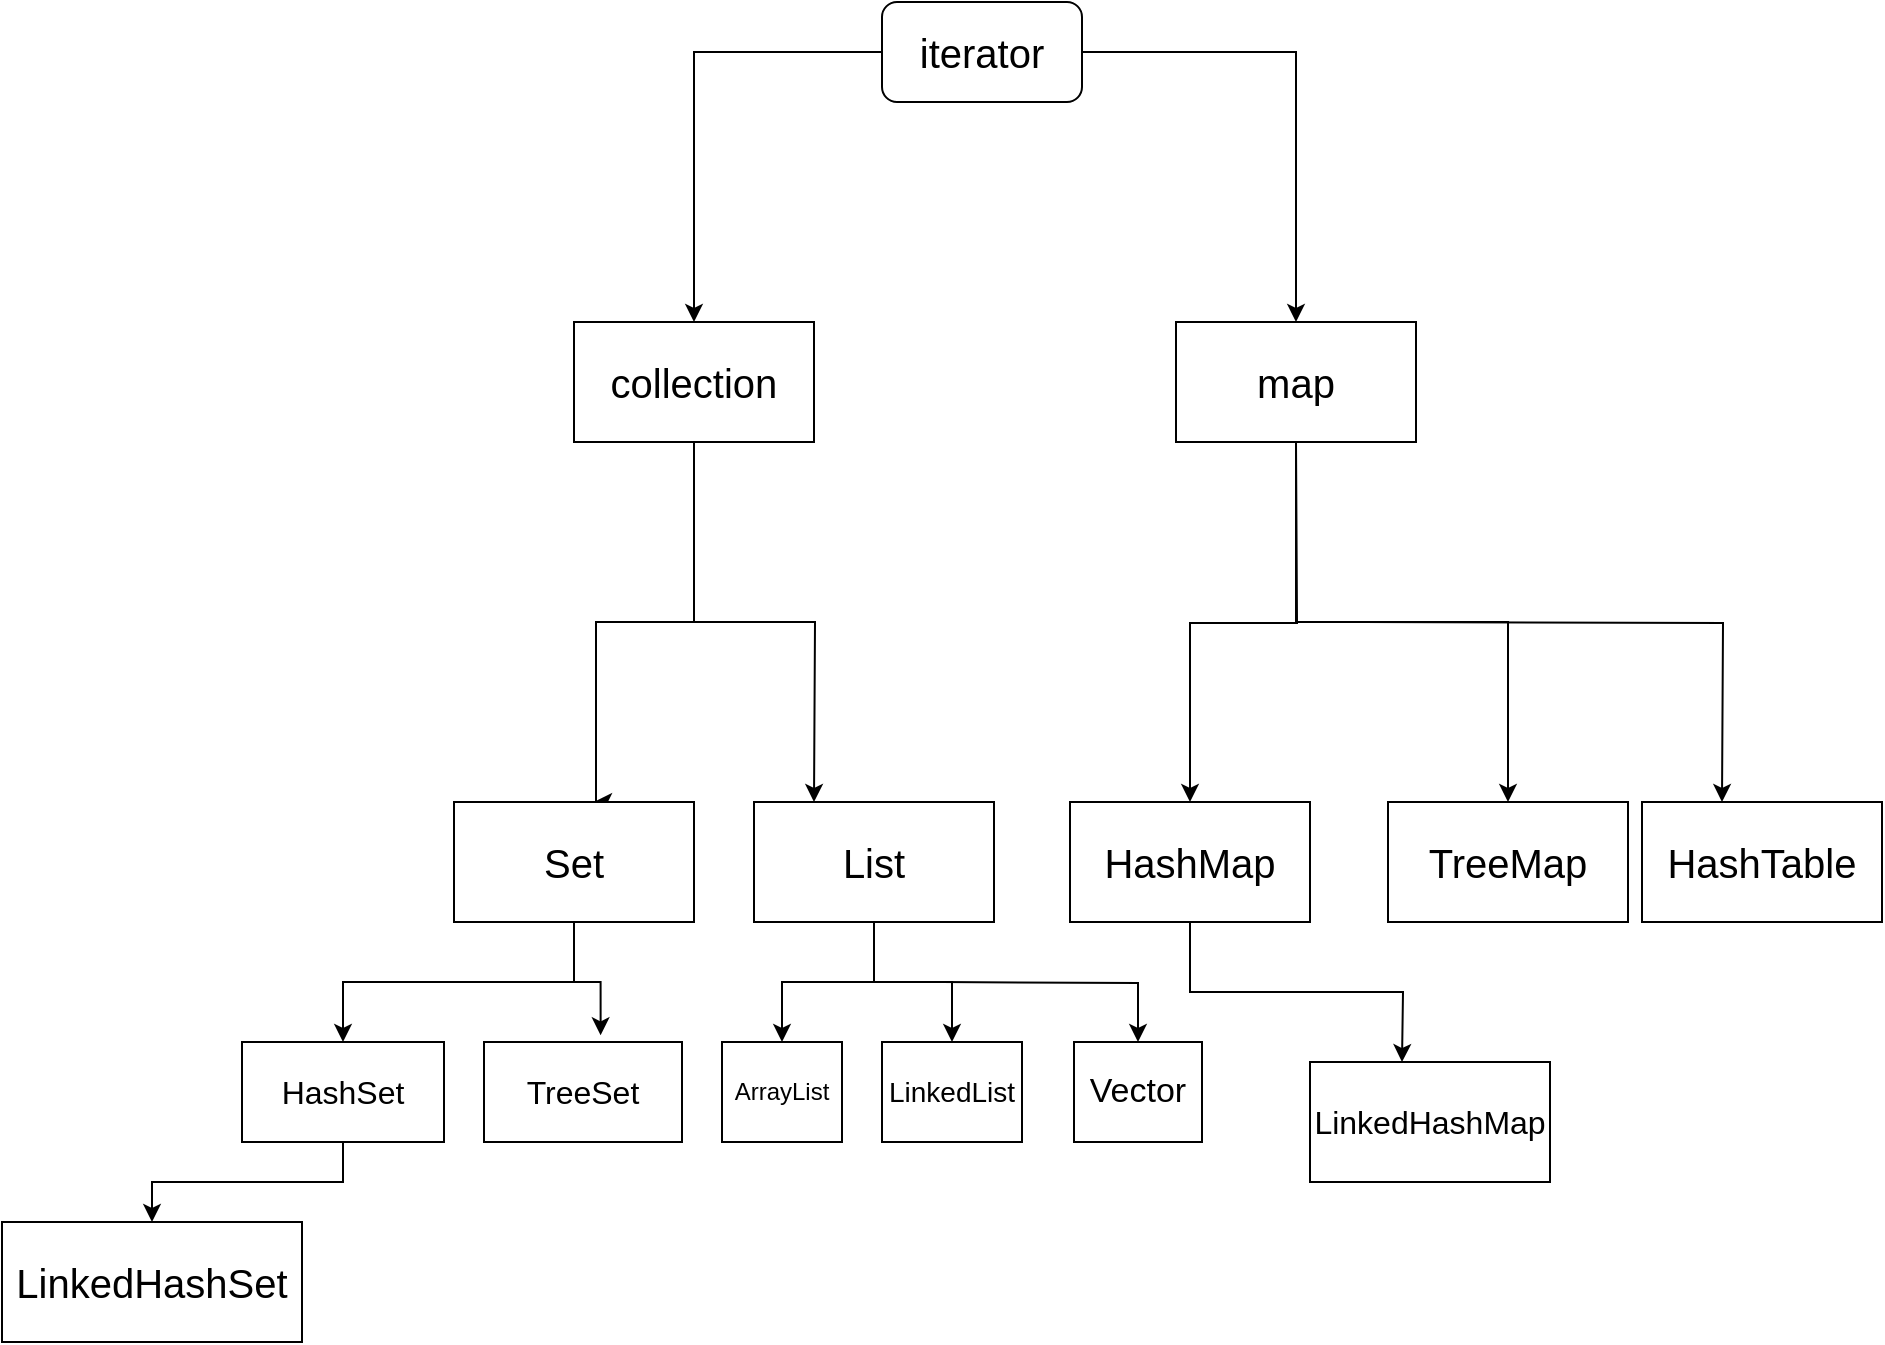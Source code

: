 <mxfile version="23.1.6" type="github">
  <diagram name="第 1 页" id="JrJ457NU4jjKF4ZleG-i">
    <mxGraphModel dx="1390" dy="573" grid="1" gridSize="10" guides="1" tooltips="1" connect="1" arrows="1" fold="1" page="1" pageScale="1" pageWidth="413" pageHeight="583" math="0" shadow="0">
      <root>
        <mxCell id="0" />
        <mxCell id="1" parent="0" />
        <mxCell id="VB6UHsv2Ijktvr-9zi-J-31" style="edgeStyle=orthogonalEdgeStyle;rounded=0;orthogonalLoop=1;jettySize=auto;html=1;entryX=0.5;entryY=0;entryDx=0;entryDy=0;" parent="1" source="VB6UHsv2Ijktvr-9zi-J-1" target="VB6UHsv2Ijktvr-9zi-J-4" edge="1">
          <mxGeometry relative="1" as="geometry" />
        </mxCell>
        <mxCell id="VB6UHsv2Ijktvr-9zi-J-32" style="edgeStyle=orthogonalEdgeStyle;rounded=0;orthogonalLoop=1;jettySize=auto;html=1;entryX=0.5;entryY=0;entryDx=0;entryDy=0;" parent="1" source="VB6UHsv2Ijktvr-9zi-J-1" target="VB6UHsv2Ijktvr-9zi-J-5" edge="1">
          <mxGeometry relative="1" as="geometry" />
        </mxCell>
        <mxCell id="VB6UHsv2Ijktvr-9zi-J-1" value="&lt;font style=&quot;font-size: 20px;&quot;&gt;iterator&lt;/font&gt;" style="rounded=1;whiteSpace=wrap;html=1;" parent="1" vertex="1">
          <mxGeometry x="360" y="90" width="100" height="50" as="geometry" />
        </mxCell>
        <mxCell id="VB6UHsv2Ijktvr-9zi-J-11" style="edgeStyle=orthogonalEdgeStyle;rounded=0;orthogonalLoop=1;jettySize=auto;html=1;" parent="1" source="VB6UHsv2Ijktvr-9zi-J-4" edge="1">
          <mxGeometry relative="1" as="geometry">
            <mxPoint x="216" y="490" as="targetPoint" />
            <Array as="points">
              <mxPoint x="266" y="400" />
              <mxPoint x="217" y="400" />
            </Array>
          </mxGeometry>
        </mxCell>
        <mxCell id="VB6UHsv2Ijktvr-9zi-J-12" style="edgeStyle=orthogonalEdgeStyle;rounded=0;orthogonalLoop=1;jettySize=auto;html=1;" parent="1" source="VB6UHsv2Ijktvr-9zi-J-4" edge="1">
          <mxGeometry relative="1" as="geometry">
            <mxPoint x="326" y="490" as="targetPoint" />
          </mxGeometry>
        </mxCell>
        <mxCell id="VB6UHsv2Ijktvr-9zi-J-4" value="&lt;font style=&quot;font-size: 20px;&quot;&gt;collection&lt;/font&gt;" style="rounded=0;whiteSpace=wrap;html=1;" parent="1" vertex="1">
          <mxGeometry x="206" y="250" width="120" height="60" as="geometry" />
        </mxCell>
        <mxCell id="VB6UHsv2Ijktvr-9zi-J-15" style="edgeStyle=orthogonalEdgeStyle;rounded=0;orthogonalLoop=1;jettySize=auto;html=1;entryX=0.5;entryY=0;entryDx=0;entryDy=0;" parent="1" target="VB6UHsv2Ijktvr-9zi-J-17" edge="1">
          <mxGeometry relative="1" as="geometry">
            <mxPoint x="496" y="480" as="targetPoint" />
            <mxPoint x="567" y="310" as="sourcePoint" />
          </mxGeometry>
        </mxCell>
        <mxCell id="VB6UHsv2Ijktvr-9zi-J-47" style="edgeStyle=orthogonalEdgeStyle;rounded=0;orthogonalLoop=1;jettySize=auto;html=1;entryX=0.5;entryY=0;entryDx=0;entryDy=0;" parent="1" source="VB6UHsv2Ijktvr-9zi-J-5" target="VB6UHsv2Ijktvr-9zi-J-18" edge="1">
          <mxGeometry relative="1" as="geometry" />
        </mxCell>
        <mxCell id="VB6UHsv2Ijktvr-9zi-J-49" style="edgeStyle=orthogonalEdgeStyle;rounded=0;orthogonalLoop=1;jettySize=auto;html=1;" parent="1" edge="1">
          <mxGeometry relative="1" as="geometry">
            <mxPoint x="780" y="490" as="targetPoint" />
            <mxPoint x="600" y="400" as="sourcePoint" />
          </mxGeometry>
        </mxCell>
        <mxCell id="VB6UHsv2Ijktvr-9zi-J-5" value="&lt;font style=&quot;font-size: 20px;&quot;&gt;map&lt;/font&gt;" style="rounded=0;whiteSpace=wrap;html=1;" parent="1" vertex="1">
          <mxGeometry x="507" y="250" width="120" height="60" as="geometry" />
        </mxCell>
        <mxCell id="VB6UHsv2Ijktvr-9zi-J-57" style="edgeStyle=orthogonalEdgeStyle;rounded=0;orthogonalLoop=1;jettySize=auto;html=1;exitX=0.5;exitY=1;exitDx=0;exitDy=0;entryX=0.5;entryY=0;entryDx=0;entryDy=0;" parent="1" source="VB6UHsv2Ijktvr-9zi-J-13" target="VB6UHsv2Ijktvr-9zi-J-26" edge="1">
          <mxGeometry relative="1" as="geometry" />
        </mxCell>
        <mxCell id="VB6UHsv2Ijktvr-9zi-J-13" value="&lt;font style=&quot;font-size: 20px;&quot;&gt;Set&lt;/font&gt;" style="rounded=0;whiteSpace=wrap;html=1;" parent="1" vertex="1">
          <mxGeometry x="146" y="490" width="120" height="60" as="geometry" />
        </mxCell>
        <mxCell id="VB6UHsv2Ijktvr-9zi-J-59" style="edgeStyle=orthogonalEdgeStyle;rounded=0;orthogonalLoop=1;jettySize=auto;html=1;entryX=0.5;entryY=0;entryDx=0;entryDy=0;" parent="1" source="VB6UHsv2Ijktvr-9zi-J-14" target="VB6UHsv2Ijktvr-9zi-J-34" edge="1">
          <mxGeometry relative="1" as="geometry" />
        </mxCell>
        <mxCell id="VB6UHsv2Ijktvr-9zi-J-60" style="edgeStyle=orthogonalEdgeStyle;rounded=0;orthogonalLoop=1;jettySize=auto;html=1;entryX=0.5;entryY=0;entryDx=0;entryDy=0;" parent="1" source="VB6UHsv2Ijktvr-9zi-J-14" target="VB6UHsv2Ijktvr-9zi-J-35" edge="1">
          <mxGeometry relative="1" as="geometry" />
        </mxCell>
        <mxCell id="VB6UHsv2Ijktvr-9zi-J-61" style="edgeStyle=orthogonalEdgeStyle;rounded=0;orthogonalLoop=1;jettySize=auto;html=1;" parent="1" target="VB6UHsv2Ijktvr-9zi-J-38" edge="1">
          <mxGeometry relative="1" as="geometry">
            <mxPoint x="390" y="580" as="sourcePoint" />
          </mxGeometry>
        </mxCell>
        <mxCell id="VB6UHsv2Ijktvr-9zi-J-14" value="&lt;font style=&quot;font-size: 20px;&quot;&gt;List&lt;/font&gt;" style="rounded=0;whiteSpace=wrap;html=1;" parent="1" vertex="1">
          <mxGeometry x="296" y="490" width="120" height="60" as="geometry" />
        </mxCell>
        <mxCell id="VB6UHsv2Ijktvr-9zi-J-39" style="edgeStyle=orthogonalEdgeStyle;rounded=0;orthogonalLoop=1;jettySize=auto;html=1;exitX=0.5;exitY=1;exitDx=0;exitDy=0;" parent="1" source="VB6UHsv2Ijktvr-9zi-J-17" edge="1">
          <mxGeometry relative="1" as="geometry">
            <mxPoint x="620" y="620" as="targetPoint" />
          </mxGeometry>
        </mxCell>
        <mxCell id="VB6UHsv2Ijktvr-9zi-J-17" value="&lt;font style=&quot;font-size: 20px;&quot;&gt;HashMap&lt;/font&gt;" style="rounded=0;whiteSpace=wrap;html=1;" parent="1" vertex="1">
          <mxGeometry x="454" y="490" width="120" height="60" as="geometry" />
        </mxCell>
        <mxCell id="VB6UHsv2Ijktvr-9zi-J-18" value="&lt;font style=&quot;font-size: 20px;&quot;&gt;TreeMap&lt;/font&gt;" style="rounded=0;whiteSpace=wrap;html=1;" parent="1" vertex="1">
          <mxGeometry x="613" y="490" width="120" height="60" as="geometry" />
        </mxCell>
        <mxCell id="VB6UHsv2Ijktvr-9zi-J-56" style="edgeStyle=orthogonalEdgeStyle;rounded=0;orthogonalLoop=1;jettySize=auto;html=1;entryX=0.5;entryY=0;entryDx=0;entryDy=0;" parent="1" source="VB6UHsv2Ijktvr-9zi-J-26" target="VB6UHsv2Ijktvr-9zi-J-55" edge="1">
          <mxGeometry relative="1" as="geometry" />
        </mxCell>
        <mxCell id="VB6UHsv2Ijktvr-9zi-J-26" value="&lt;font style=&quot;font-size: 16px;&quot;&gt;HashSet&lt;/font&gt;" style="rounded=0;whiteSpace=wrap;html=1;" parent="1" vertex="1">
          <mxGeometry x="40" y="610" width="101" height="50" as="geometry" />
        </mxCell>
        <mxCell id="VB6UHsv2Ijktvr-9zi-J-27" value="&lt;font style=&quot;font-size: 16px;&quot;&gt;TreeSet&lt;/font&gt;" style="rounded=0;whiteSpace=wrap;html=1;" parent="1" vertex="1">
          <mxGeometry x="161" y="610" width="99" height="50" as="geometry" />
        </mxCell>
        <mxCell id="VB6UHsv2Ijktvr-9zi-J-34" value="ArrayList" style="rounded=0;whiteSpace=wrap;html=1;" parent="1" vertex="1">
          <mxGeometry x="280" y="610" width="60" height="50" as="geometry" />
        </mxCell>
        <mxCell id="VB6UHsv2Ijktvr-9zi-J-35" value="&lt;span style=&quot;font-size: 14px;&quot;&gt;LinkedList&lt;/span&gt;" style="rounded=0;whiteSpace=wrap;html=1;" parent="1" vertex="1">
          <mxGeometry x="360" y="610" width="70" height="50" as="geometry" />
        </mxCell>
        <mxCell id="VB6UHsv2Ijktvr-9zi-J-38" value="&lt;font style=&quot;font-size: 17px;&quot;&gt;Vector&lt;/font&gt;" style="rounded=0;whiteSpace=wrap;html=1;" parent="1" vertex="1">
          <mxGeometry x="456" y="610" width="64" height="50" as="geometry" />
        </mxCell>
        <mxCell id="VB6UHsv2Ijktvr-9zi-J-40" value="&lt;span style=&quot;font-size: 16px;&quot;&gt;LinkedHashMap&lt;/span&gt;" style="rounded=0;whiteSpace=wrap;html=1;" parent="1" vertex="1">
          <mxGeometry x="574" y="620" width="120" height="60" as="geometry" />
        </mxCell>
        <mxCell id="VB6UHsv2Ijktvr-9zi-J-51" value="&lt;font style=&quot;font-size: 20px;&quot;&gt;HashTable&lt;/font&gt;" style="rounded=0;whiteSpace=wrap;html=1;" parent="1" vertex="1">
          <mxGeometry x="740" y="490" width="120" height="60" as="geometry" />
        </mxCell>
        <mxCell id="VB6UHsv2Ijktvr-9zi-J-55" value="&lt;font style=&quot;font-size: 20px;&quot;&gt;LinkedHashSet&lt;/font&gt;" style="rounded=0;whiteSpace=wrap;html=1;" parent="1" vertex="1">
          <mxGeometry x="-80" y="700" width="150" height="60" as="geometry" />
        </mxCell>
        <mxCell id="VB6UHsv2Ijktvr-9zi-J-58" style="edgeStyle=orthogonalEdgeStyle;rounded=0;orthogonalLoop=1;jettySize=auto;html=1;entryX=0.589;entryY=-0.067;entryDx=0;entryDy=0;entryPerimeter=0;" parent="1" source="VB6UHsv2Ijktvr-9zi-J-13" target="VB6UHsv2Ijktvr-9zi-J-27" edge="1">
          <mxGeometry relative="1" as="geometry" />
        </mxCell>
      </root>
    </mxGraphModel>
  </diagram>
</mxfile>
